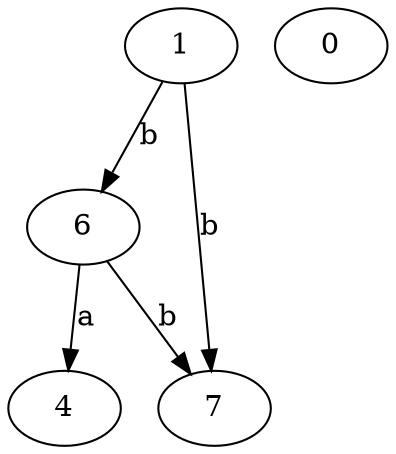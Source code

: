 strict digraph  {
1;
4;
6;
0;
7;
1 -> 6  [label=b];
1 -> 7  [label=b];
6 -> 4  [label=a];
6 -> 7  [label=b];
}
